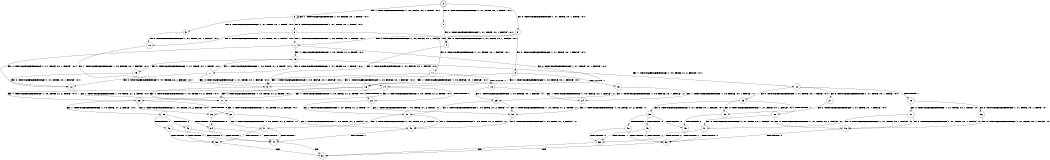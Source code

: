 digraph BCG {
size = "7, 10.5";
center = TRUE;
node [shape = circle];
0 [peripheries = 2];
0 -> 1 [label = "EX !0 !ATOMIC_EXCH_BRANCH (1, +1, TRUE, +0, 1, TRUE) !:0:1:"];
0 -> 2 [label = "EX !1 !ATOMIC_EXCH_BRANCH (1, +0, FALSE, +0, 1, TRUE) !:0:1:"];
0 -> 3 [label = "EX !0 !ATOMIC_EXCH_BRANCH (1, +1, TRUE, +0, 1, TRUE) !:0:1:"];
1 -> 4 [label = "EX !0 !ATOMIC_EXCH_BRANCH (1, +1, TRUE, +0, 1, FALSE) !:0:1:"];
2 -> 5 [label = "EX !0 !ATOMIC_EXCH_BRANCH (1, +1, TRUE, +0, 1, TRUE) !:0:1:"];
2 -> 6 [label = "EX !0 !ATOMIC_EXCH_BRANCH (1, +1, TRUE, +0, 1, TRUE) !:0:1:"];
2 -> 2 [label = "EX !1 !ATOMIC_EXCH_BRANCH (1, +0, FALSE, +0, 1, TRUE) !:0:1:"];
3 -> 4 [label = "EX !0 !ATOMIC_EXCH_BRANCH (1, +1, TRUE, +0, 1, FALSE) !:0:1:"];
3 -> 7 [label = "EX !1 !ATOMIC_EXCH_BRANCH (1, +0, FALSE, +0, 1, FALSE) !:0:1:"];
3 -> 8 [label = "EX !0 !ATOMIC_EXCH_BRANCH (1, +1, TRUE, +0, 1, FALSE) !:0:1:"];
4 -> 9 [label = "EX !1 !ATOMIC_EXCH_BRANCH (1, +0, FALSE, +0, 1, FALSE) !:0:1:"];
5 -> 10 [label = "EX !0 !ATOMIC_EXCH_BRANCH (1, +1, TRUE, +0, 1, FALSE) !:0:1:"];
6 -> 10 [label = "EX !0 !ATOMIC_EXCH_BRANCH (1, +1, TRUE, +0, 1, FALSE) !:0:1:"];
6 -> 7 [label = "EX !1 !ATOMIC_EXCH_BRANCH (1, +0, FALSE, +0, 1, FALSE) !:0:1:"];
6 -> 11 [label = "EX !0 !ATOMIC_EXCH_BRANCH (1, +1, TRUE, +0, 1, FALSE) !:0:1:"];
7 -> 12 [label = "EX !0 !ATOMIC_EXCH_BRANCH (1, +1, TRUE, +0, 1, FALSE) !:0:1:"];
7 -> 13 [label = "EX !1 !ATOMIC_EXCH_BRANCH (1, +0, TRUE, +1, 2, TRUE) !:0:1:"];
7 -> 14 [label = "EX !0 !ATOMIC_EXCH_BRANCH (1, +1, TRUE, +0, 1, FALSE) !:0:1:"];
8 -> 9 [label = "EX !1 !ATOMIC_EXCH_BRANCH (1, +0, FALSE, +0, 1, FALSE) !:0:1:"];
8 -> 15 [label = "TERMINATE !0"];
8 -> 16 [label = "EX !1 !ATOMIC_EXCH_BRANCH (1, +0, FALSE, +0, 1, FALSE) !:0:1:"];
9 -> 17 [label = "EX !1 !ATOMIC_EXCH_BRANCH (1, +0, TRUE, +1, 2, TRUE) !:0:1:"];
10 -> 9 [label = "EX !1 !ATOMIC_EXCH_BRANCH (1, +0, FALSE, +0, 1, FALSE) !:0:1:"];
11 -> 9 [label = "EX !1 !ATOMIC_EXCH_BRANCH (1, +0, FALSE, +0, 1, FALSE) !:0:1:"];
11 -> 18 [label = "TERMINATE !0"];
11 -> 16 [label = "EX !1 !ATOMIC_EXCH_BRANCH (1, +0, FALSE, +0, 1, FALSE) !:0:1:"];
12 -> 17 [label = "EX !1 !ATOMIC_EXCH_BRANCH (1, +0, TRUE, +1, 2, TRUE) !:0:1:"];
13 -> 19 [label = "EX !0 !ATOMIC_EXCH_BRANCH (1, +1, TRUE, +0, 1, TRUE) !:0:1:"];
13 -> 20 [label = "EX !1 !ATOMIC_EXCH_BRANCH (1, +0, TRUE, +1, 2, FALSE) !:0:1:"];
13 -> 21 [label = "EX !0 !ATOMIC_EXCH_BRANCH (1, +1, TRUE, +0, 1, TRUE) !:0:1:"];
14 -> 17 [label = "EX !1 !ATOMIC_EXCH_BRANCH (1, +0, TRUE, +1, 2, TRUE) !:0:1:"];
14 -> 22 [label = "TERMINATE !0"];
14 -> 23 [label = "EX !1 !ATOMIC_EXCH_BRANCH (1, +0, TRUE, +1, 2, TRUE) !:0:1:"];
15 -> 24 [label = "EX !1 !ATOMIC_EXCH_BRANCH (1, +0, FALSE, +0, 1, FALSE) !:1:"];
15 -> 25 [label = "EX !1 !ATOMIC_EXCH_BRANCH (1, +0, FALSE, +0, 1, FALSE) !:1:"];
16 -> 17 [label = "EX !1 !ATOMIC_EXCH_BRANCH (1, +0, TRUE, +1, 2, TRUE) !:0:1:"];
16 -> 22 [label = "TERMINATE !0"];
16 -> 23 [label = "EX !1 !ATOMIC_EXCH_BRANCH (1, +0, TRUE, +1, 2, TRUE) !:0:1:"];
17 -> 26 [label = "EX !1 !ATOMIC_EXCH_BRANCH (1, +0, TRUE, +1, 2, FALSE) !:0:1:"];
18 -> 24 [label = "EX !1 !ATOMIC_EXCH_BRANCH (1, +0, FALSE, +0, 1, FALSE) !:1:"];
18 -> 25 [label = "EX !1 !ATOMIC_EXCH_BRANCH (1, +0, FALSE, +0, 1, FALSE) !:1:"];
19 -> 12 [label = "EX !0 !ATOMIC_EXCH_BRANCH (1, +1, TRUE, +0, 1, FALSE) !:0:1:"];
20 -> 27 [label = "EX !0 !ATOMIC_EXCH_BRANCH (1, +1, TRUE, +0, 1, TRUE) !:0:1:"];
20 -> 28 [label = "TERMINATE !1"];
20 -> 29 [label = "EX !0 !ATOMIC_EXCH_BRANCH (1, +1, TRUE, +0, 1, TRUE) !:0:1:"];
21 -> 12 [label = "EX !0 !ATOMIC_EXCH_BRANCH (1, +1, TRUE, +0, 1, FALSE) !:0:1:"];
21 -> 13 [label = "EX !1 !ATOMIC_EXCH_BRANCH (1, +0, TRUE, +1, 2, TRUE) !:0:1:"];
21 -> 14 [label = "EX !0 !ATOMIC_EXCH_BRANCH (1, +1, TRUE, +0, 1, FALSE) !:0:1:"];
22 -> 30 [label = "EX !1 !ATOMIC_EXCH_BRANCH (1, +0, TRUE, +1, 2, TRUE) !:1:"];
22 -> 31 [label = "EX !1 !ATOMIC_EXCH_BRANCH (1, +0, TRUE, +1, 2, TRUE) !:1:"];
23 -> 26 [label = "EX !1 !ATOMIC_EXCH_BRANCH (1, +0, TRUE, +1, 2, FALSE) !:0:1:"];
23 -> 32 [label = "TERMINATE !0"];
23 -> 33 [label = "EX !1 !ATOMIC_EXCH_BRANCH (1, +0, TRUE, +1, 2, FALSE) !:0:1:"];
24 -> 30 [label = "EX !1 !ATOMIC_EXCH_BRANCH (1, +0, TRUE, +1, 2, TRUE) !:1:"];
25 -> 30 [label = "EX !1 !ATOMIC_EXCH_BRANCH (1, +0, TRUE, +1, 2, TRUE) !:1:"];
25 -> 31 [label = "EX !1 !ATOMIC_EXCH_BRANCH (1, +0, TRUE, +1, 2, TRUE) !:1:"];
26 -> 34 [label = "TERMINATE !0"];
27 -> 35 [label = "EX !0 !ATOMIC_EXCH_BRANCH (1, +1, TRUE, +0, 1, FALSE) !:0:1:"];
28 -> 36 [label = "EX !0 !ATOMIC_EXCH_BRANCH (1, +1, TRUE, +0, 1, TRUE) !:0:"];
28 -> 37 [label = "EX !0 !ATOMIC_EXCH_BRANCH (1, +1, TRUE, +0, 1, TRUE) !:0:"];
29 -> 35 [label = "EX !0 !ATOMIC_EXCH_BRANCH (1, +1, TRUE, +0, 1, FALSE) !:0:1:"];
29 -> 38 [label = "TERMINATE !1"];
29 -> 39 [label = "EX !0 !ATOMIC_EXCH_BRANCH (1, +1, TRUE, +0, 1, FALSE) !:0:1:"];
30 -> 40 [label = "EX !1 !ATOMIC_EXCH_BRANCH (1, +0, TRUE, +1, 2, FALSE) !:1:"];
31 -> 40 [label = "EX !1 !ATOMIC_EXCH_BRANCH (1, +0, TRUE, +1, 2, FALSE) !:1:"];
31 -> 41 [label = "EX !1 !ATOMIC_EXCH_BRANCH (1, +0, TRUE, +1, 2, FALSE) !:1:"];
32 -> 40 [label = "EX !1 !ATOMIC_EXCH_BRANCH (1, +0, TRUE, +1, 2, FALSE) !:1:"];
32 -> 41 [label = "EX !1 !ATOMIC_EXCH_BRANCH (1, +0, TRUE, +1, 2, FALSE) !:1:"];
33 -> 34 [label = "TERMINATE !0"];
33 -> 42 [label = "TERMINATE !1"];
33 -> 43 [label = "TERMINATE !0"];
34 -> 44 [label = "TERMINATE !1"];
35 -> 45 [label = "TERMINATE !0"];
36 -> 46 [label = "EX !0 !ATOMIC_EXCH_BRANCH (1, +1, TRUE, +0, 1, FALSE) !:0:"];
37 -> 46 [label = "EX !0 !ATOMIC_EXCH_BRANCH (1, +1, TRUE, +0, 1, FALSE) !:0:"];
37 -> 47 [label = "EX !0 !ATOMIC_EXCH_BRANCH (1, +1, TRUE, +0, 1, FALSE) !:0:"];
38 -> 46 [label = "EX !0 !ATOMIC_EXCH_BRANCH (1, +1, TRUE, +0, 1, FALSE) !:0:"];
38 -> 47 [label = "EX !0 !ATOMIC_EXCH_BRANCH (1, +1, TRUE, +0, 1, FALSE) !:0:"];
39 -> 45 [label = "TERMINATE !0"];
39 -> 48 [label = "TERMINATE !1"];
39 -> 49 [label = "TERMINATE !0"];
40 -> 44 [label = "TERMINATE !1"];
41 -> 44 [label = "TERMINATE !1"];
41 -> 50 [label = "TERMINATE !1"];
42 -> 44 [label = "TERMINATE !0"];
42 -> 50 [label = "TERMINATE !0"];
43 -> 44 [label = "TERMINATE !1"];
43 -> 50 [label = "TERMINATE !1"];
44 -> 51 [label = "exit"];
45 -> 52 [label = "TERMINATE !1"];
46 -> 52 [label = "TERMINATE !0"];
47 -> 52 [label = "TERMINATE !0"];
47 -> 53 [label = "TERMINATE !0"];
48 -> 52 [label = "TERMINATE !0"];
48 -> 53 [label = "TERMINATE !0"];
49 -> 52 [label = "TERMINATE !1"];
49 -> 53 [label = "TERMINATE !1"];
50 -> 51 [label = "exit"];
52 -> 51 [label = "exit"];
53 -> 51 [label = "exit"];
}
